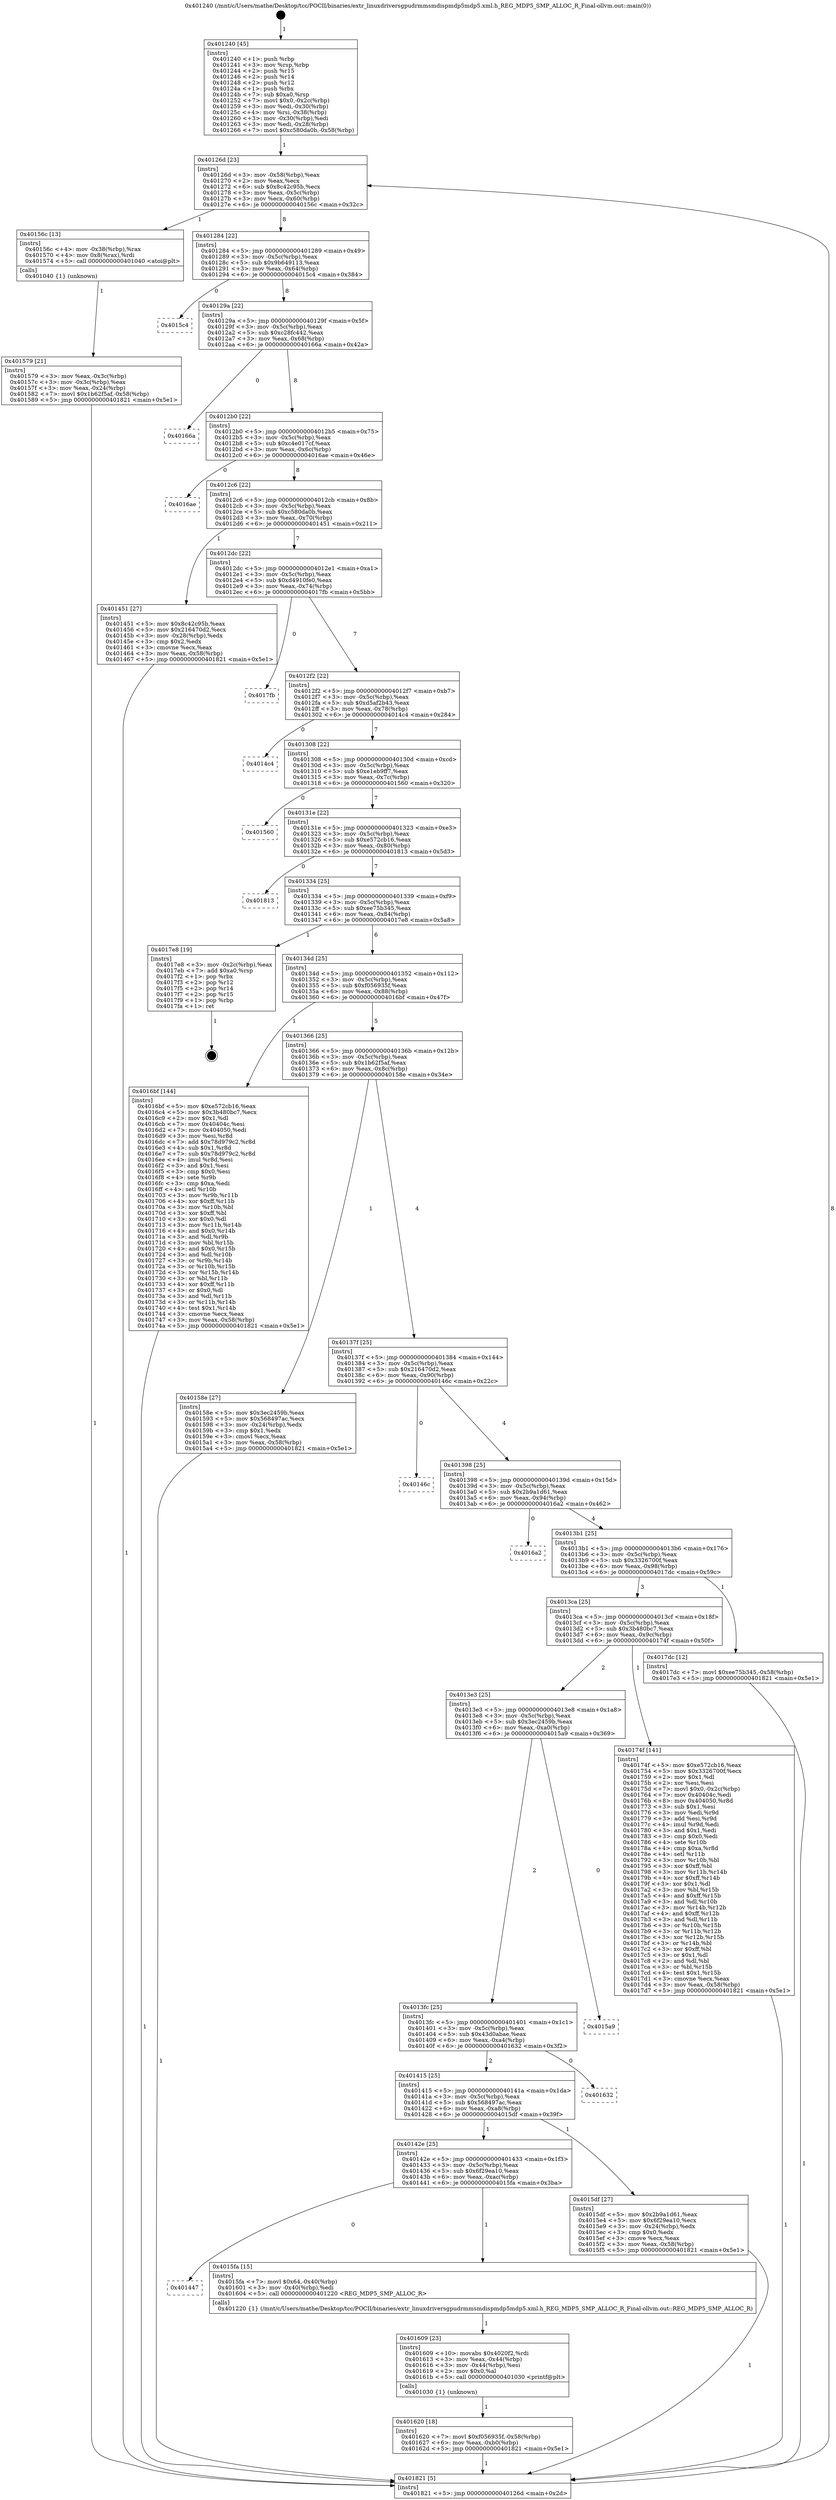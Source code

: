 digraph "0x401240" {
  label = "0x401240 (/mnt/c/Users/mathe/Desktop/tcc/POCII/binaries/extr_linuxdriversgpudrmmsmdispmdp5mdp5.xml.h_REG_MDP5_SMP_ALLOC_R_Final-ollvm.out::main(0))"
  labelloc = "t"
  node[shape=record]

  Entry [label="",width=0.3,height=0.3,shape=circle,fillcolor=black,style=filled]
  "0x40126d" [label="{
     0x40126d [23]\l
     | [instrs]\l
     &nbsp;&nbsp;0x40126d \<+3\>: mov -0x58(%rbp),%eax\l
     &nbsp;&nbsp;0x401270 \<+2\>: mov %eax,%ecx\l
     &nbsp;&nbsp;0x401272 \<+6\>: sub $0x8c42c95b,%ecx\l
     &nbsp;&nbsp;0x401278 \<+3\>: mov %eax,-0x5c(%rbp)\l
     &nbsp;&nbsp;0x40127b \<+3\>: mov %ecx,-0x60(%rbp)\l
     &nbsp;&nbsp;0x40127e \<+6\>: je 000000000040156c \<main+0x32c\>\l
  }"]
  "0x40156c" [label="{
     0x40156c [13]\l
     | [instrs]\l
     &nbsp;&nbsp;0x40156c \<+4\>: mov -0x38(%rbp),%rax\l
     &nbsp;&nbsp;0x401570 \<+4\>: mov 0x8(%rax),%rdi\l
     &nbsp;&nbsp;0x401574 \<+5\>: call 0000000000401040 \<atoi@plt\>\l
     | [calls]\l
     &nbsp;&nbsp;0x401040 \{1\} (unknown)\l
  }"]
  "0x401284" [label="{
     0x401284 [22]\l
     | [instrs]\l
     &nbsp;&nbsp;0x401284 \<+5\>: jmp 0000000000401289 \<main+0x49\>\l
     &nbsp;&nbsp;0x401289 \<+3\>: mov -0x5c(%rbp),%eax\l
     &nbsp;&nbsp;0x40128c \<+5\>: sub $0x9b649113,%eax\l
     &nbsp;&nbsp;0x401291 \<+3\>: mov %eax,-0x64(%rbp)\l
     &nbsp;&nbsp;0x401294 \<+6\>: je 00000000004015c4 \<main+0x384\>\l
  }"]
  Exit [label="",width=0.3,height=0.3,shape=circle,fillcolor=black,style=filled,peripheries=2]
  "0x4015c4" [label="{
     0x4015c4\l
  }", style=dashed]
  "0x40129a" [label="{
     0x40129a [22]\l
     | [instrs]\l
     &nbsp;&nbsp;0x40129a \<+5\>: jmp 000000000040129f \<main+0x5f\>\l
     &nbsp;&nbsp;0x40129f \<+3\>: mov -0x5c(%rbp),%eax\l
     &nbsp;&nbsp;0x4012a2 \<+5\>: sub $0xc28fc442,%eax\l
     &nbsp;&nbsp;0x4012a7 \<+3\>: mov %eax,-0x68(%rbp)\l
     &nbsp;&nbsp;0x4012aa \<+6\>: je 000000000040166a \<main+0x42a\>\l
  }"]
  "0x401620" [label="{
     0x401620 [18]\l
     | [instrs]\l
     &nbsp;&nbsp;0x401620 \<+7\>: movl $0xf056935f,-0x58(%rbp)\l
     &nbsp;&nbsp;0x401627 \<+6\>: mov %eax,-0xb0(%rbp)\l
     &nbsp;&nbsp;0x40162d \<+5\>: jmp 0000000000401821 \<main+0x5e1\>\l
  }"]
  "0x40166a" [label="{
     0x40166a\l
  }", style=dashed]
  "0x4012b0" [label="{
     0x4012b0 [22]\l
     | [instrs]\l
     &nbsp;&nbsp;0x4012b0 \<+5\>: jmp 00000000004012b5 \<main+0x75\>\l
     &nbsp;&nbsp;0x4012b5 \<+3\>: mov -0x5c(%rbp),%eax\l
     &nbsp;&nbsp;0x4012b8 \<+5\>: sub $0xc4e017cf,%eax\l
     &nbsp;&nbsp;0x4012bd \<+3\>: mov %eax,-0x6c(%rbp)\l
     &nbsp;&nbsp;0x4012c0 \<+6\>: je 00000000004016ae \<main+0x46e\>\l
  }"]
  "0x401609" [label="{
     0x401609 [23]\l
     | [instrs]\l
     &nbsp;&nbsp;0x401609 \<+10\>: movabs $0x4020f2,%rdi\l
     &nbsp;&nbsp;0x401613 \<+3\>: mov %eax,-0x44(%rbp)\l
     &nbsp;&nbsp;0x401616 \<+3\>: mov -0x44(%rbp),%esi\l
     &nbsp;&nbsp;0x401619 \<+2\>: mov $0x0,%al\l
     &nbsp;&nbsp;0x40161b \<+5\>: call 0000000000401030 \<printf@plt\>\l
     | [calls]\l
     &nbsp;&nbsp;0x401030 \{1\} (unknown)\l
  }"]
  "0x4016ae" [label="{
     0x4016ae\l
  }", style=dashed]
  "0x4012c6" [label="{
     0x4012c6 [22]\l
     | [instrs]\l
     &nbsp;&nbsp;0x4012c6 \<+5\>: jmp 00000000004012cb \<main+0x8b\>\l
     &nbsp;&nbsp;0x4012cb \<+3\>: mov -0x5c(%rbp),%eax\l
     &nbsp;&nbsp;0x4012ce \<+5\>: sub $0xc580da0b,%eax\l
     &nbsp;&nbsp;0x4012d3 \<+3\>: mov %eax,-0x70(%rbp)\l
     &nbsp;&nbsp;0x4012d6 \<+6\>: je 0000000000401451 \<main+0x211\>\l
  }"]
  "0x401447" [label="{
     0x401447\l
  }", style=dashed]
  "0x401451" [label="{
     0x401451 [27]\l
     | [instrs]\l
     &nbsp;&nbsp;0x401451 \<+5\>: mov $0x8c42c95b,%eax\l
     &nbsp;&nbsp;0x401456 \<+5\>: mov $0x216470d2,%ecx\l
     &nbsp;&nbsp;0x40145b \<+3\>: mov -0x28(%rbp),%edx\l
     &nbsp;&nbsp;0x40145e \<+3\>: cmp $0x2,%edx\l
     &nbsp;&nbsp;0x401461 \<+3\>: cmovne %ecx,%eax\l
     &nbsp;&nbsp;0x401464 \<+3\>: mov %eax,-0x58(%rbp)\l
     &nbsp;&nbsp;0x401467 \<+5\>: jmp 0000000000401821 \<main+0x5e1\>\l
  }"]
  "0x4012dc" [label="{
     0x4012dc [22]\l
     | [instrs]\l
     &nbsp;&nbsp;0x4012dc \<+5\>: jmp 00000000004012e1 \<main+0xa1\>\l
     &nbsp;&nbsp;0x4012e1 \<+3\>: mov -0x5c(%rbp),%eax\l
     &nbsp;&nbsp;0x4012e4 \<+5\>: sub $0xd4910fe0,%eax\l
     &nbsp;&nbsp;0x4012e9 \<+3\>: mov %eax,-0x74(%rbp)\l
     &nbsp;&nbsp;0x4012ec \<+6\>: je 00000000004017fb \<main+0x5bb\>\l
  }"]
  "0x401821" [label="{
     0x401821 [5]\l
     | [instrs]\l
     &nbsp;&nbsp;0x401821 \<+5\>: jmp 000000000040126d \<main+0x2d\>\l
  }"]
  "0x401240" [label="{
     0x401240 [45]\l
     | [instrs]\l
     &nbsp;&nbsp;0x401240 \<+1\>: push %rbp\l
     &nbsp;&nbsp;0x401241 \<+3\>: mov %rsp,%rbp\l
     &nbsp;&nbsp;0x401244 \<+2\>: push %r15\l
     &nbsp;&nbsp;0x401246 \<+2\>: push %r14\l
     &nbsp;&nbsp;0x401248 \<+2\>: push %r12\l
     &nbsp;&nbsp;0x40124a \<+1\>: push %rbx\l
     &nbsp;&nbsp;0x40124b \<+7\>: sub $0xa0,%rsp\l
     &nbsp;&nbsp;0x401252 \<+7\>: movl $0x0,-0x2c(%rbp)\l
     &nbsp;&nbsp;0x401259 \<+3\>: mov %edi,-0x30(%rbp)\l
     &nbsp;&nbsp;0x40125c \<+4\>: mov %rsi,-0x38(%rbp)\l
     &nbsp;&nbsp;0x401260 \<+3\>: mov -0x30(%rbp),%edi\l
     &nbsp;&nbsp;0x401263 \<+3\>: mov %edi,-0x28(%rbp)\l
     &nbsp;&nbsp;0x401266 \<+7\>: movl $0xc580da0b,-0x58(%rbp)\l
  }"]
  "0x401579" [label="{
     0x401579 [21]\l
     | [instrs]\l
     &nbsp;&nbsp;0x401579 \<+3\>: mov %eax,-0x3c(%rbp)\l
     &nbsp;&nbsp;0x40157c \<+3\>: mov -0x3c(%rbp),%eax\l
     &nbsp;&nbsp;0x40157f \<+3\>: mov %eax,-0x24(%rbp)\l
     &nbsp;&nbsp;0x401582 \<+7\>: movl $0x1b62f5af,-0x58(%rbp)\l
     &nbsp;&nbsp;0x401589 \<+5\>: jmp 0000000000401821 \<main+0x5e1\>\l
  }"]
  "0x4015fa" [label="{
     0x4015fa [15]\l
     | [instrs]\l
     &nbsp;&nbsp;0x4015fa \<+7\>: movl $0x64,-0x40(%rbp)\l
     &nbsp;&nbsp;0x401601 \<+3\>: mov -0x40(%rbp),%edi\l
     &nbsp;&nbsp;0x401604 \<+5\>: call 0000000000401220 \<REG_MDP5_SMP_ALLOC_R\>\l
     | [calls]\l
     &nbsp;&nbsp;0x401220 \{1\} (/mnt/c/Users/mathe/Desktop/tcc/POCII/binaries/extr_linuxdriversgpudrmmsmdispmdp5mdp5.xml.h_REG_MDP5_SMP_ALLOC_R_Final-ollvm.out::REG_MDP5_SMP_ALLOC_R)\l
  }"]
  "0x4017fb" [label="{
     0x4017fb\l
  }", style=dashed]
  "0x4012f2" [label="{
     0x4012f2 [22]\l
     | [instrs]\l
     &nbsp;&nbsp;0x4012f2 \<+5\>: jmp 00000000004012f7 \<main+0xb7\>\l
     &nbsp;&nbsp;0x4012f7 \<+3\>: mov -0x5c(%rbp),%eax\l
     &nbsp;&nbsp;0x4012fa \<+5\>: sub $0xd5af2b43,%eax\l
     &nbsp;&nbsp;0x4012ff \<+3\>: mov %eax,-0x78(%rbp)\l
     &nbsp;&nbsp;0x401302 \<+6\>: je 00000000004014c4 \<main+0x284\>\l
  }"]
  "0x40142e" [label="{
     0x40142e [25]\l
     | [instrs]\l
     &nbsp;&nbsp;0x40142e \<+5\>: jmp 0000000000401433 \<main+0x1f3\>\l
     &nbsp;&nbsp;0x401433 \<+3\>: mov -0x5c(%rbp),%eax\l
     &nbsp;&nbsp;0x401436 \<+5\>: sub $0x6f29ea10,%eax\l
     &nbsp;&nbsp;0x40143b \<+6\>: mov %eax,-0xac(%rbp)\l
     &nbsp;&nbsp;0x401441 \<+6\>: je 00000000004015fa \<main+0x3ba\>\l
  }"]
  "0x4014c4" [label="{
     0x4014c4\l
  }", style=dashed]
  "0x401308" [label="{
     0x401308 [22]\l
     | [instrs]\l
     &nbsp;&nbsp;0x401308 \<+5\>: jmp 000000000040130d \<main+0xcd\>\l
     &nbsp;&nbsp;0x40130d \<+3\>: mov -0x5c(%rbp),%eax\l
     &nbsp;&nbsp;0x401310 \<+5\>: sub $0xe1eb9ff7,%eax\l
     &nbsp;&nbsp;0x401315 \<+3\>: mov %eax,-0x7c(%rbp)\l
     &nbsp;&nbsp;0x401318 \<+6\>: je 0000000000401560 \<main+0x320\>\l
  }"]
  "0x4015df" [label="{
     0x4015df [27]\l
     | [instrs]\l
     &nbsp;&nbsp;0x4015df \<+5\>: mov $0x2b9a1d61,%eax\l
     &nbsp;&nbsp;0x4015e4 \<+5\>: mov $0x6f29ea10,%ecx\l
     &nbsp;&nbsp;0x4015e9 \<+3\>: mov -0x24(%rbp),%edx\l
     &nbsp;&nbsp;0x4015ec \<+3\>: cmp $0x0,%edx\l
     &nbsp;&nbsp;0x4015ef \<+3\>: cmove %ecx,%eax\l
     &nbsp;&nbsp;0x4015f2 \<+3\>: mov %eax,-0x58(%rbp)\l
     &nbsp;&nbsp;0x4015f5 \<+5\>: jmp 0000000000401821 \<main+0x5e1\>\l
  }"]
  "0x401560" [label="{
     0x401560\l
  }", style=dashed]
  "0x40131e" [label="{
     0x40131e [22]\l
     | [instrs]\l
     &nbsp;&nbsp;0x40131e \<+5\>: jmp 0000000000401323 \<main+0xe3\>\l
     &nbsp;&nbsp;0x401323 \<+3\>: mov -0x5c(%rbp),%eax\l
     &nbsp;&nbsp;0x401326 \<+5\>: sub $0xe572cb16,%eax\l
     &nbsp;&nbsp;0x40132b \<+3\>: mov %eax,-0x80(%rbp)\l
     &nbsp;&nbsp;0x40132e \<+6\>: je 0000000000401813 \<main+0x5d3\>\l
  }"]
  "0x401415" [label="{
     0x401415 [25]\l
     | [instrs]\l
     &nbsp;&nbsp;0x401415 \<+5\>: jmp 000000000040141a \<main+0x1da\>\l
     &nbsp;&nbsp;0x40141a \<+3\>: mov -0x5c(%rbp),%eax\l
     &nbsp;&nbsp;0x40141d \<+5\>: sub $0x568497ac,%eax\l
     &nbsp;&nbsp;0x401422 \<+6\>: mov %eax,-0xa8(%rbp)\l
     &nbsp;&nbsp;0x401428 \<+6\>: je 00000000004015df \<main+0x39f\>\l
  }"]
  "0x401813" [label="{
     0x401813\l
  }", style=dashed]
  "0x401334" [label="{
     0x401334 [25]\l
     | [instrs]\l
     &nbsp;&nbsp;0x401334 \<+5\>: jmp 0000000000401339 \<main+0xf9\>\l
     &nbsp;&nbsp;0x401339 \<+3\>: mov -0x5c(%rbp),%eax\l
     &nbsp;&nbsp;0x40133c \<+5\>: sub $0xee75b345,%eax\l
     &nbsp;&nbsp;0x401341 \<+6\>: mov %eax,-0x84(%rbp)\l
     &nbsp;&nbsp;0x401347 \<+6\>: je 00000000004017e8 \<main+0x5a8\>\l
  }"]
  "0x401632" [label="{
     0x401632\l
  }", style=dashed]
  "0x4017e8" [label="{
     0x4017e8 [19]\l
     | [instrs]\l
     &nbsp;&nbsp;0x4017e8 \<+3\>: mov -0x2c(%rbp),%eax\l
     &nbsp;&nbsp;0x4017eb \<+7\>: add $0xa0,%rsp\l
     &nbsp;&nbsp;0x4017f2 \<+1\>: pop %rbx\l
     &nbsp;&nbsp;0x4017f3 \<+2\>: pop %r12\l
     &nbsp;&nbsp;0x4017f5 \<+2\>: pop %r14\l
     &nbsp;&nbsp;0x4017f7 \<+2\>: pop %r15\l
     &nbsp;&nbsp;0x4017f9 \<+1\>: pop %rbp\l
     &nbsp;&nbsp;0x4017fa \<+1\>: ret\l
  }"]
  "0x40134d" [label="{
     0x40134d [25]\l
     | [instrs]\l
     &nbsp;&nbsp;0x40134d \<+5\>: jmp 0000000000401352 \<main+0x112\>\l
     &nbsp;&nbsp;0x401352 \<+3\>: mov -0x5c(%rbp),%eax\l
     &nbsp;&nbsp;0x401355 \<+5\>: sub $0xf056935f,%eax\l
     &nbsp;&nbsp;0x40135a \<+6\>: mov %eax,-0x88(%rbp)\l
     &nbsp;&nbsp;0x401360 \<+6\>: je 00000000004016bf \<main+0x47f\>\l
  }"]
  "0x4013fc" [label="{
     0x4013fc [25]\l
     | [instrs]\l
     &nbsp;&nbsp;0x4013fc \<+5\>: jmp 0000000000401401 \<main+0x1c1\>\l
     &nbsp;&nbsp;0x401401 \<+3\>: mov -0x5c(%rbp),%eax\l
     &nbsp;&nbsp;0x401404 \<+5\>: sub $0x43d0abae,%eax\l
     &nbsp;&nbsp;0x401409 \<+6\>: mov %eax,-0xa4(%rbp)\l
     &nbsp;&nbsp;0x40140f \<+6\>: je 0000000000401632 \<main+0x3f2\>\l
  }"]
  "0x4016bf" [label="{
     0x4016bf [144]\l
     | [instrs]\l
     &nbsp;&nbsp;0x4016bf \<+5\>: mov $0xe572cb16,%eax\l
     &nbsp;&nbsp;0x4016c4 \<+5\>: mov $0x3b480bc7,%ecx\l
     &nbsp;&nbsp;0x4016c9 \<+2\>: mov $0x1,%dl\l
     &nbsp;&nbsp;0x4016cb \<+7\>: mov 0x40404c,%esi\l
     &nbsp;&nbsp;0x4016d2 \<+7\>: mov 0x404050,%edi\l
     &nbsp;&nbsp;0x4016d9 \<+3\>: mov %esi,%r8d\l
     &nbsp;&nbsp;0x4016dc \<+7\>: add $0x78d979c2,%r8d\l
     &nbsp;&nbsp;0x4016e3 \<+4\>: sub $0x1,%r8d\l
     &nbsp;&nbsp;0x4016e7 \<+7\>: sub $0x78d979c2,%r8d\l
     &nbsp;&nbsp;0x4016ee \<+4\>: imul %r8d,%esi\l
     &nbsp;&nbsp;0x4016f2 \<+3\>: and $0x1,%esi\l
     &nbsp;&nbsp;0x4016f5 \<+3\>: cmp $0x0,%esi\l
     &nbsp;&nbsp;0x4016f8 \<+4\>: sete %r9b\l
     &nbsp;&nbsp;0x4016fc \<+3\>: cmp $0xa,%edi\l
     &nbsp;&nbsp;0x4016ff \<+4\>: setl %r10b\l
     &nbsp;&nbsp;0x401703 \<+3\>: mov %r9b,%r11b\l
     &nbsp;&nbsp;0x401706 \<+4\>: xor $0xff,%r11b\l
     &nbsp;&nbsp;0x40170a \<+3\>: mov %r10b,%bl\l
     &nbsp;&nbsp;0x40170d \<+3\>: xor $0xff,%bl\l
     &nbsp;&nbsp;0x401710 \<+3\>: xor $0x0,%dl\l
     &nbsp;&nbsp;0x401713 \<+3\>: mov %r11b,%r14b\l
     &nbsp;&nbsp;0x401716 \<+4\>: and $0x0,%r14b\l
     &nbsp;&nbsp;0x40171a \<+3\>: and %dl,%r9b\l
     &nbsp;&nbsp;0x40171d \<+3\>: mov %bl,%r15b\l
     &nbsp;&nbsp;0x401720 \<+4\>: and $0x0,%r15b\l
     &nbsp;&nbsp;0x401724 \<+3\>: and %dl,%r10b\l
     &nbsp;&nbsp;0x401727 \<+3\>: or %r9b,%r14b\l
     &nbsp;&nbsp;0x40172a \<+3\>: or %r10b,%r15b\l
     &nbsp;&nbsp;0x40172d \<+3\>: xor %r15b,%r14b\l
     &nbsp;&nbsp;0x401730 \<+3\>: or %bl,%r11b\l
     &nbsp;&nbsp;0x401733 \<+4\>: xor $0xff,%r11b\l
     &nbsp;&nbsp;0x401737 \<+3\>: or $0x0,%dl\l
     &nbsp;&nbsp;0x40173a \<+3\>: and %dl,%r11b\l
     &nbsp;&nbsp;0x40173d \<+3\>: or %r11b,%r14b\l
     &nbsp;&nbsp;0x401740 \<+4\>: test $0x1,%r14b\l
     &nbsp;&nbsp;0x401744 \<+3\>: cmovne %ecx,%eax\l
     &nbsp;&nbsp;0x401747 \<+3\>: mov %eax,-0x58(%rbp)\l
     &nbsp;&nbsp;0x40174a \<+5\>: jmp 0000000000401821 \<main+0x5e1\>\l
  }"]
  "0x401366" [label="{
     0x401366 [25]\l
     | [instrs]\l
     &nbsp;&nbsp;0x401366 \<+5\>: jmp 000000000040136b \<main+0x12b\>\l
     &nbsp;&nbsp;0x40136b \<+3\>: mov -0x5c(%rbp),%eax\l
     &nbsp;&nbsp;0x40136e \<+5\>: sub $0x1b62f5af,%eax\l
     &nbsp;&nbsp;0x401373 \<+6\>: mov %eax,-0x8c(%rbp)\l
     &nbsp;&nbsp;0x401379 \<+6\>: je 000000000040158e \<main+0x34e\>\l
  }"]
  "0x4015a9" [label="{
     0x4015a9\l
  }", style=dashed]
  "0x40158e" [label="{
     0x40158e [27]\l
     | [instrs]\l
     &nbsp;&nbsp;0x40158e \<+5\>: mov $0x3ec2459b,%eax\l
     &nbsp;&nbsp;0x401593 \<+5\>: mov $0x568497ac,%ecx\l
     &nbsp;&nbsp;0x401598 \<+3\>: mov -0x24(%rbp),%edx\l
     &nbsp;&nbsp;0x40159b \<+3\>: cmp $0x1,%edx\l
     &nbsp;&nbsp;0x40159e \<+3\>: cmovl %ecx,%eax\l
     &nbsp;&nbsp;0x4015a1 \<+3\>: mov %eax,-0x58(%rbp)\l
     &nbsp;&nbsp;0x4015a4 \<+5\>: jmp 0000000000401821 \<main+0x5e1\>\l
  }"]
  "0x40137f" [label="{
     0x40137f [25]\l
     | [instrs]\l
     &nbsp;&nbsp;0x40137f \<+5\>: jmp 0000000000401384 \<main+0x144\>\l
     &nbsp;&nbsp;0x401384 \<+3\>: mov -0x5c(%rbp),%eax\l
     &nbsp;&nbsp;0x401387 \<+5\>: sub $0x216470d2,%eax\l
     &nbsp;&nbsp;0x40138c \<+6\>: mov %eax,-0x90(%rbp)\l
     &nbsp;&nbsp;0x401392 \<+6\>: je 000000000040146c \<main+0x22c\>\l
  }"]
  "0x4013e3" [label="{
     0x4013e3 [25]\l
     | [instrs]\l
     &nbsp;&nbsp;0x4013e3 \<+5\>: jmp 00000000004013e8 \<main+0x1a8\>\l
     &nbsp;&nbsp;0x4013e8 \<+3\>: mov -0x5c(%rbp),%eax\l
     &nbsp;&nbsp;0x4013eb \<+5\>: sub $0x3ec2459b,%eax\l
     &nbsp;&nbsp;0x4013f0 \<+6\>: mov %eax,-0xa0(%rbp)\l
     &nbsp;&nbsp;0x4013f6 \<+6\>: je 00000000004015a9 \<main+0x369\>\l
  }"]
  "0x40146c" [label="{
     0x40146c\l
  }", style=dashed]
  "0x401398" [label="{
     0x401398 [25]\l
     | [instrs]\l
     &nbsp;&nbsp;0x401398 \<+5\>: jmp 000000000040139d \<main+0x15d\>\l
     &nbsp;&nbsp;0x40139d \<+3\>: mov -0x5c(%rbp),%eax\l
     &nbsp;&nbsp;0x4013a0 \<+5\>: sub $0x2b9a1d61,%eax\l
     &nbsp;&nbsp;0x4013a5 \<+6\>: mov %eax,-0x94(%rbp)\l
     &nbsp;&nbsp;0x4013ab \<+6\>: je 00000000004016a2 \<main+0x462\>\l
  }"]
  "0x40174f" [label="{
     0x40174f [141]\l
     | [instrs]\l
     &nbsp;&nbsp;0x40174f \<+5\>: mov $0xe572cb16,%eax\l
     &nbsp;&nbsp;0x401754 \<+5\>: mov $0x3326700f,%ecx\l
     &nbsp;&nbsp;0x401759 \<+2\>: mov $0x1,%dl\l
     &nbsp;&nbsp;0x40175b \<+2\>: xor %esi,%esi\l
     &nbsp;&nbsp;0x40175d \<+7\>: movl $0x0,-0x2c(%rbp)\l
     &nbsp;&nbsp;0x401764 \<+7\>: mov 0x40404c,%edi\l
     &nbsp;&nbsp;0x40176b \<+8\>: mov 0x404050,%r8d\l
     &nbsp;&nbsp;0x401773 \<+3\>: sub $0x1,%esi\l
     &nbsp;&nbsp;0x401776 \<+3\>: mov %edi,%r9d\l
     &nbsp;&nbsp;0x401779 \<+3\>: add %esi,%r9d\l
     &nbsp;&nbsp;0x40177c \<+4\>: imul %r9d,%edi\l
     &nbsp;&nbsp;0x401780 \<+3\>: and $0x1,%edi\l
     &nbsp;&nbsp;0x401783 \<+3\>: cmp $0x0,%edi\l
     &nbsp;&nbsp;0x401786 \<+4\>: sete %r10b\l
     &nbsp;&nbsp;0x40178a \<+4\>: cmp $0xa,%r8d\l
     &nbsp;&nbsp;0x40178e \<+4\>: setl %r11b\l
     &nbsp;&nbsp;0x401792 \<+3\>: mov %r10b,%bl\l
     &nbsp;&nbsp;0x401795 \<+3\>: xor $0xff,%bl\l
     &nbsp;&nbsp;0x401798 \<+3\>: mov %r11b,%r14b\l
     &nbsp;&nbsp;0x40179b \<+4\>: xor $0xff,%r14b\l
     &nbsp;&nbsp;0x40179f \<+3\>: xor $0x1,%dl\l
     &nbsp;&nbsp;0x4017a2 \<+3\>: mov %bl,%r15b\l
     &nbsp;&nbsp;0x4017a5 \<+4\>: and $0xff,%r15b\l
     &nbsp;&nbsp;0x4017a9 \<+3\>: and %dl,%r10b\l
     &nbsp;&nbsp;0x4017ac \<+3\>: mov %r14b,%r12b\l
     &nbsp;&nbsp;0x4017af \<+4\>: and $0xff,%r12b\l
     &nbsp;&nbsp;0x4017b3 \<+3\>: and %dl,%r11b\l
     &nbsp;&nbsp;0x4017b6 \<+3\>: or %r10b,%r15b\l
     &nbsp;&nbsp;0x4017b9 \<+3\>: or %r11b,%r12b\l
     &nbsp;&nbsp;0x4017bc \<+3\>: xor %r12b,%r15b\l
     &nbsp;&nbsp;0x4017bf \<+3\>: or %r14b,%bl\l
     &nbsp;&nbsp;0x4017c2 \<+3\>: xor $0xff,%bl\l
     &nbsp;&nbsp;0x4017c5 \<+3\>: or $0x1,%dl\l
     &nbsp;&nbsp;0x4017c8 \<+2\>: and %dl,%bl\l
     &nbsp;&nbsp;0x4017ca \<+3\>: or %bl,%r15b\l
     &nbsp;&nbsp;0x4017cd \<+4\>: test $0x1,%r15b\l
     &nbsp;&nbsp;0x4017d1 \<+3\>: cmovne %ecx,%eax\l
     &nbsp;&nbsp;0x4017d4 \<+3\>: mov %eax,-0x58(%rbp)\l
     &nbsp;&nbsp;0x4017d7 \<+5\>: jmp 0000000000401821 \<main+0x5e1\>\l
  }"]
  "0x4016a2" [label="{
     0x4016a2\l
  }", style=dashed]
  "0x4013b1" [label="{
     0x4013b1 [25]\l
     | [instrs]\l
     &nbsp;&nbsp;0x4013b1 \<+5\>: jmp 00000000004013b6 \<main+0x176\>\l
     &nbsp;&nbsp;0x4013b6 \<+3\>: mov -0x5c(%rbp),%eax\l
     &nbsp;&nbsp;0x4013b9 \<+5\>: sub $0x3326700f,%eax\l
     &nbsp;&nbsp;0x4013be \<+6\>: mov %eax,-0x98(%rbp)\l
     &nbsp;&nbsp;0x4013c4 \<+6\>: je 00000000004017dc \<main+0x59c\>\l
  }"]
  "0x4013ca" [label="{
     0x4013ca [25]\l
     | [instrs]\l
     &nbsp;&nbsp;0x4013ca \<+5\>: jmp 00000000004013cf \<main+0x18f\>\l
     &nbsp;&nbsp;0x4013cf \<+3\>: mov -0x5c(%rbp),%eax\l
     &nbsp;&nbsp;0x4013d2 \<+5\>: sub $0x3b480bc7,%eax\l
     &nbsp;&nbsp;0x4013d7 \<+6\>: mov %eax,-0x9c(%rbp)\l
     &nbsp;&nbsp;0x4013dd \<+6\>: je 000000000040174f \<main+0x50f\>\l
  }"]
  "0x4017dc" [label="{
     0x4017dc [12]\l
     | [instrs]\l
     &nbsp;&nbsp;0x4017dc \<+7\>: movl $0xee75b345,-0x58(%rbp)\l
     &nbsp;&nbsp;0x4017e3 \<+5\>: jmp 0000000000401821 \<main+0x5e1\>\l
  }"]
  Entry -> "0x401240" [label=" 1"]
  "0x40126d" -> "0x40156c" [label=" 1"]
  "0x40126d" -> "0x401284" [label=" 8"]
  "0x4017e8" -> Exit [label=" 1"]
  "0x401284" -> "0x4015c4" [label=" 0"]
  "0x401284" -> "0x40129a" [label=" 8"]
  "0x4017dc" -> "0x401821" [label=" 1"]
  "0x40129a" -> "0x40166a" [label=" 0"]
  "0x40129a" -> "0x4012b0" [label=" 8"]
  "0x40174f" -> "0x401821" [label=" 1"]
  "0x4012b0" -> "0x4016ae" [label=" 0"]
  "0x4012b0" -> "0x4012c6" [label=" 8"]
  "0x4016bf" -> "0x401821" [label=" 1"]
  "0x4012c6" -> "0x401451" [label=" 1"]
  "0x4012c6" -> "0x4012dc" [label=" 7"]
  "0x401451" -> "0x401821" [label=" 1"]
  "0x401240" -> "0x40126d" [label=" 1"]
  "0x401821" -> "0x40126d" [label=" 8"]
  "0x40156c" -> "0x401579" [label=" 1"]
  "0x401579" -> "0x401821" [label=" 1"]
  "0x401620" -> "0x401821" [label=" 1"]
  "0x4012dc" -> "0x4017fb" [label=" 0"]
  "0x4012dc" -> "0x4012f2" [label=" 7"]
  "0x401609" -> "0x401620" [label=" 1"]
  "0x4012f2" -> "0x4014c4" [label=" 0"]
  "0x4012f2" -> "0x401308" [label=" 7"]
  "0x40142e" -> "0x401447" [label=" 0"]
  "0x401308" -> "0x401560" [label=" 0"]
  "0x401308" -> "0x40131e" [label=" 7"]
  "0x40142e" -> "0x4015fa" [label=" 1"]
  "0x40131e" -> "0x401813" [label=" 0"]
  "0x40131e" -> "0x401334" [label=" 7"]
  "0x4015df" -> "0x401821" [label=" 1"]
  "0x401334" -> "0x4017e8" [label=" 1"]
  "0x401334" -> "0x40134d" [label=" 6"]
  "0x401415" -> "0x40142e" [label=" 1"]
  "0x40134d" -> "0x4016bf" [label=" 1"]
  "0x40134d" -> "0x401366" [label=" 5"]
  "0x4015fa" -> "0x401609" [label=" 1"]
  "0x401366" -> "0x40158e" [label=" 1"]
  "0x401366" -> "0x40137f" [label=" 4"]
  "0x40158e" -> "0x401821" [label=" 1"]
  "0x4013fc" -> "0x401415" [label=" 2"]
  "0x40137f" -> "0x40146c" [label=" 0"]
  "0x40137f" -> "0x401398" [label=" 4"]
  "0x401415" -> "0x4015df" [label=" 1"]
  "0x401398" -> "0x4016a2" [label=" 0"]
  "0x401398" -> "0x4013b1" [label=" 4"]
  "0x4013e3" -> "0x4013fc" [label=" 2"]
  "0x4013b1" -> "0x4017dc" [label=" 1"]
  "0x4013b1" -> "0x4013ca" [label=" 3"]
  "0x4013e3" -> "0x4015a9" [label=" 0"]
  "0x4013ca" -> "0x40174f" [label=" 1"]
  "0x4013ca" -> "0x4013e3" [label=" 2"]
  "0x4013fc" -> "0x401632" [label=" 0"]
}
